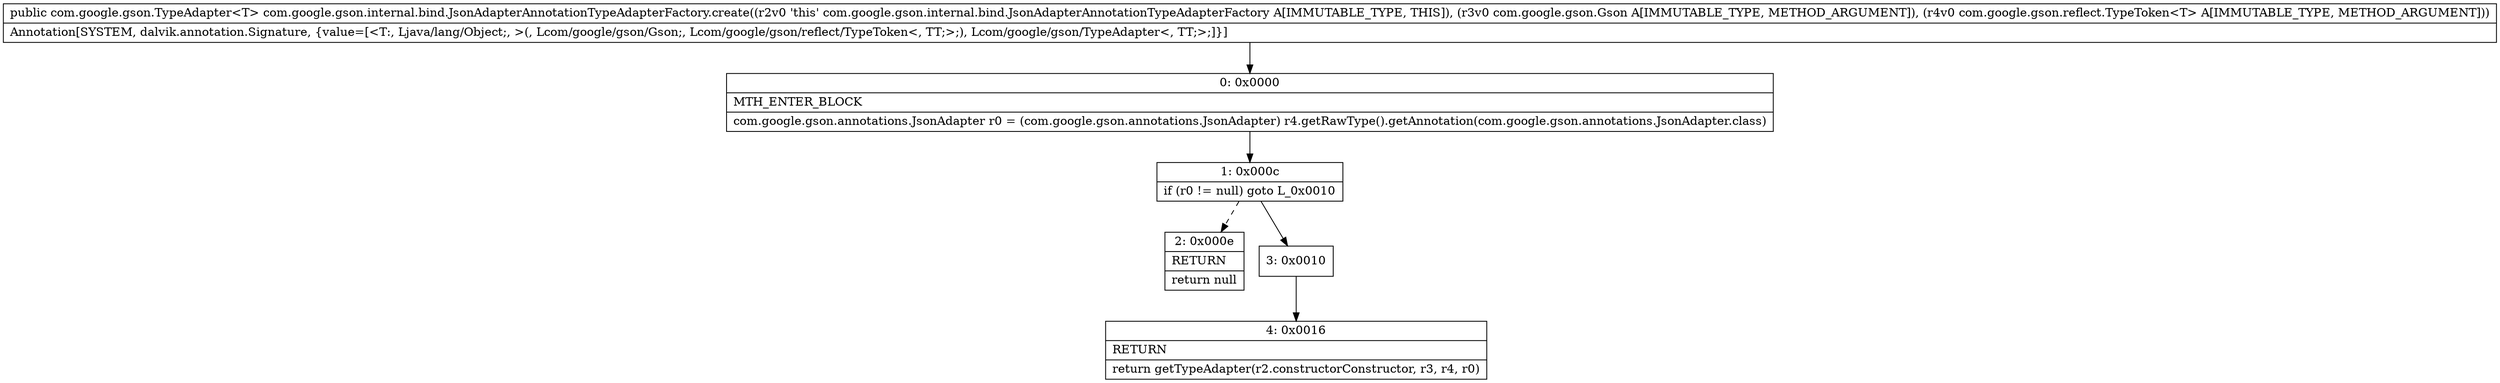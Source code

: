 digraph "CFG forcom.google.gson.internal.bind.JsonAdapterAnnotationTypeAdapterFactory.create(Lcom\/google\/gson\/Gson;Lcom\/google\/gson\/reflect\/TypeToken;)Lcom\/google\/gson\/TypeAdapter;" {
Node_0 [shape=record,label="{0\:\ 0x0000|MTH_ENTER_BLOCK\l|com.google.gson.annotations.JsonAdapter r0 = (com.google.gson.annotations.JsonAdapter) r4.getRawType().getAnnotation(com.google.gson.annotations.JsonAdapter.class)\l}"];
Node_1 [shape=record,label="{1\:\ 0x000c|if (r0 != null) goto L_0x0010\l}"];
Node_2 [shape=record,label="{2\:\ 0x000e|RETURN\l|return null\l}"];
Node_3 [shape=record,label="{3\:\ 0x0010}"];
Node_4 [shape=record,label="{4\:\ 0x0016|RETURN\l|return getTypeAdapter(r2.constructorConstructor, r3, r4, r0)\l}"];
MethodNode[shape=record,label="{public com.google.gson.TypeAdapter\<T\> com.google.gson.internal.bind.JsonAdapterAnnotationTypeAdapterFactory.create((r2v0 'this' com.google.gson.internal.bind.JsonAdapterAnnotationTypeAdapterFactory A[IMMUTABLE_TYPE, THIS]), (r3v0 com.google.gson.Gson A[IMMUTABLE_TYPE, METHOD_ARGUMENT]), (r4v0 com.google.gson.reflect.TypeToken\<T\> A[IMMUTABLE_TYPE, METHOD_ARGUMENT]))  | Annotation[SYSTEM, dalvik.annotation.Signature, \{value=[\<T:, Ljava\/lang\/Object;, \>(, Lcom\/google\/gson\/Gson;, Lcom\/google\/gson\/reflect\/TypeToken\<, TT;\>;), Lcom\/google\/gson\/TypeAdapter\<, TT;\>;]\}]\l}"];
MethodNode -> Node_0;
Node_0 -> Node_1;
Node_1 -> Node_2[style=dashed];
Node_1 -> Node_3;
Node_3 -> Node_4;
}

